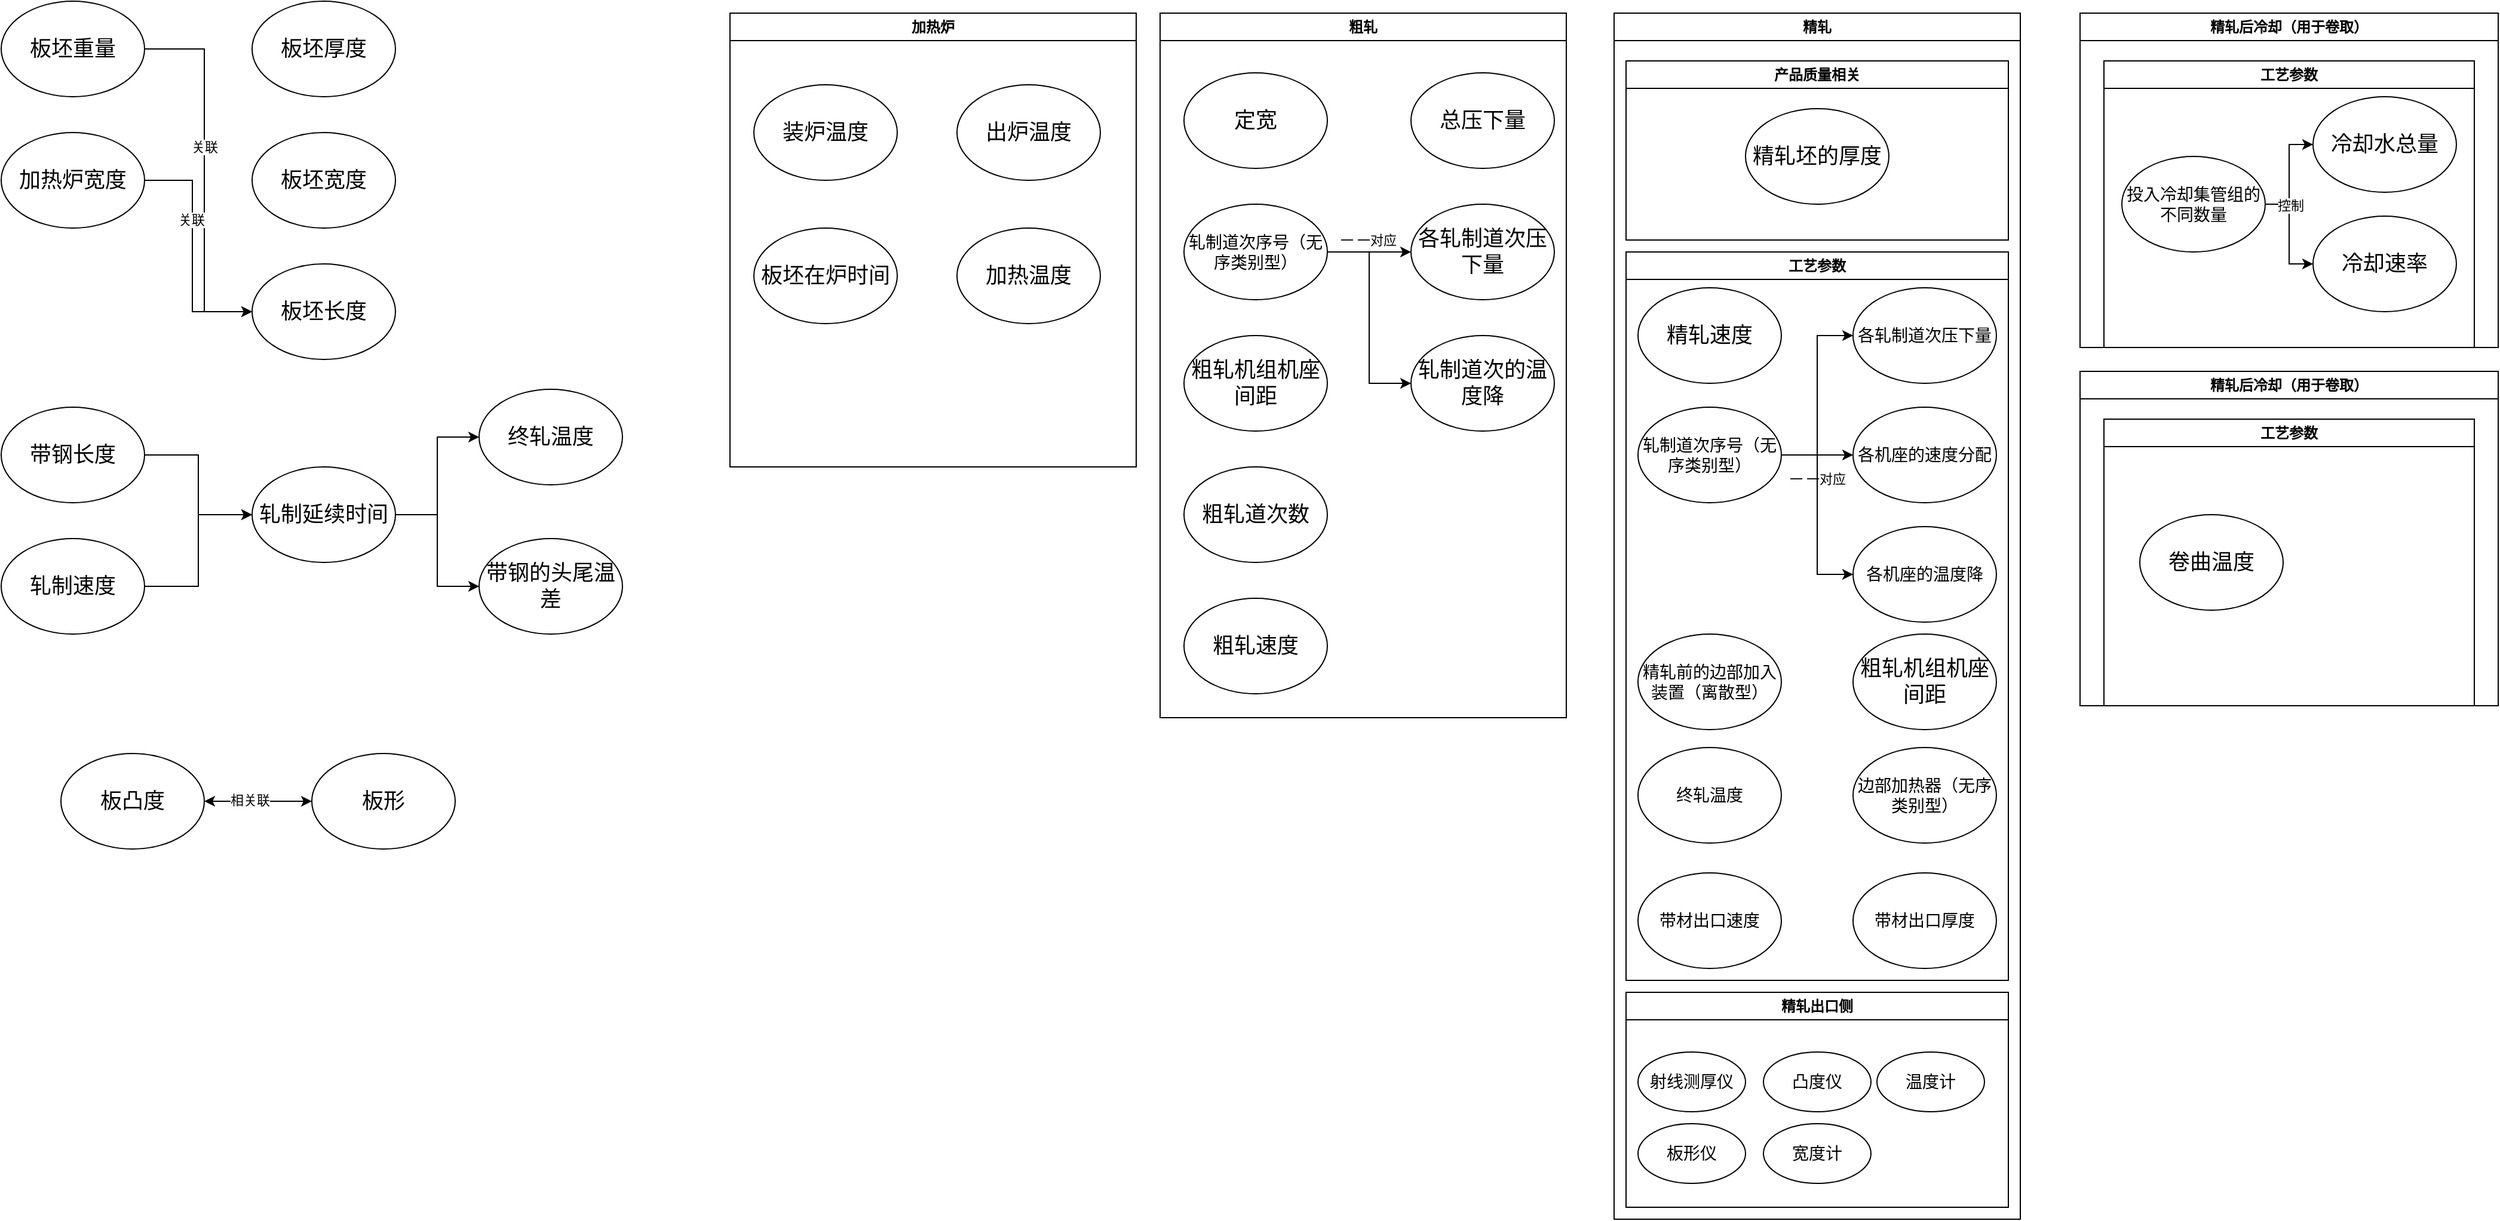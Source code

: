<mxfile version="21.5.2" type="github">
  <diagram name="Page-1" id="42789a77-a242-8287-6e28-9cd8cfd52e62">
    <mxGraphModel dx="875" dy="458" grid="1" gridSize="10" guides="1" tooltips="1" connect="1" arrows="1" fold="1" page="1" pageScale="1" pageWidth="1100" pageHeight="850" background="none" math="0" shadow="0">
      <root>
        <mxCell id="0" />
        <mxCell id="1" parent="0" />
        <mxCell id="tU_RkVk5_5bCf6Fj4NFK-24" style="edgeStyle=orthogonalEdgeStyle;rounded=0;orthogonalLoop=1;jettySize=auto;html=1;exitX=1;exitY=0.5;exitDx=0;exitDy=0;entryX=0;entryY=0.5;entryDx=0;entryDy=0;" parent="1" source="tU_RkVk5_5bCf6Fj4NFK-1" target="tU_RkVk5_5bCf6Fj4NFK-6" edge="1">
          <mxGeometry relative="1" as="geometry">
            <Array as="points">
              <mxPoint x="250" y="140" />
              <mxPoint x="250" y="360" />
            </Array>
          </mxGeometry>
        </mxCell>
        <mxCell id="tU_RkVk5_5bCf6Fj4NFK-35" value="关联" style="edgeLabel;html=1;align=center;verticalAlign=middle;resizable=0;points=[];" parent="tU_RkVk5_5bCf6Fj4NFK-24" vertex="1" connectable="0">
          <mxGeometry x="-0.15" relative="1" as="geometry">
            <mxPoint as="offset" />
          </mxGeometry>
        </mxCell>
        <mxCell id="tU_RkVk5_5bCf6Fj4NFK-1" value="&lt;font style=&quot;font-size: 18px;&quot;&gt;板坯重量&lt;/font&gt;" style="ellipse;whiteSpace=wrap;html=1;" parent="1" vertex="1">
          <mxGeometry x="80" y="100" width="120" height="80" as="geometry" />
        </mxCell>
        <mxCell id="tU_RkVk5_5bCf6Fj4NFK-25" style="edgeStyle=orthogonalEdgeStyle;rounded=0;orthogonalLoop=1;jettySize=auto;html=1;exitX=1;exitY=0.5;exitDx=0;exitDy=0;entryX=0;entryY=0.5;entryDx=0;entryDy=0;" parent="1" source="tU_RkVk5_5bCf6Fj4NFK-2" target="tU_RkVk5_5bCf6Fj4NFK-6" edge="1">
          <mxGeometry relative="1" as="geometry">
            <Array as="points">
              <mxPoint x="240" y="250" />
              <mxPoint x="240" y="360" />
            </Array>
          </mxGeometry>
        </mxCell>
        <mxCell id="MrxemqDh9cEqvJGh6Go7-3" value="关联" style="edgeLabel;html=1;align=center;verticalAlign=middle;resizable=0;points=[];" vertex="1" connectable="0" parent="tU_RkVk5_5bCf6Fj4NFK-25">
          <mxGeometry x="-0.268" y="-1" relative="1" as="geometry">
            <mxPoint as="offset" />
          </mxGeometry>
        </mxCell>
        <mxCell id="tU_RkVk5_5bCf6Fj4NFK-2" value="&lt;span style=&quot;font-size: 18px;&quot;&gt;加热炉宽度&lt;/span&gt;" style="ellipse;whiteSpace=wrap;html=1;" parent="1" vertex="1">
          <mxGeometry x="80" y="210" width="120" height="80" as="geometry" />
        </mxCell>
        <mxCell id="tU_RkVk5_5bCf6Fj4NFK-4" value="&lt;font style=&quot;font-size: 18px;&quot;&gt;板坯厚度&lt;/font&gt;" style="ellipse;whiteSpace=wrap;html=1;" parent="1" vertex="1">
          <mxGeometry x="290" y="100" width="120" height="80" as="geometry" />
        </mxCell>
        <mxCell id="tU_RkVk5_5bCf6Fj4NFK-5" value="&lt;font style=&quot;font-size: 18px;&quot;&gt;板坯宽度&lt;/font&gt;" style="ellipse;whiteSpace=wrap;html=1;" parent="1" vertex="1">
          <mxGeometry x="290" y="210" width="120" height="80" as="geometry" />
        </mxCell>
        <mxCell id="tU_RkVk5_5bCf6Fj4NFK-6" value="&lt;font style=&quot;font-size: 18px;&quot;&gt;板坯长度&lt;/font&gt;" style="ellipse;whiteSpace=wrap;html=1;" parent="1" vertex="1">
          <mxGeometry x="290" y="320" width="120" height="80" as="geometry" />
        </mxCell>
        <mxCell id="tU_RkVk5_5bCf6Fj4NFK-20" style="edgeStyle=orthogonalEdgeStyle;rounded=0;orthogonalLoop=1;jettySize=auto;html=1;exitX=1;exitY=0.5;exitDx=0;exitDy=0;entryX=0;entryY=0.5;entryDx=0;entryDy=0;" parent="1" source="tU_RkVk5_5bCf6Fj4NFK-8" target="tU_RkVk5_5bCf6Fj4NFK-10" edge="1">
          <mxGeometry relative="1" as="geometry" />
        </mxCell>
        <mxCell id="tU_RkVk5_5bCf6Fj4NFK-8" value="&lt;span style=&quot;font-size: 18px;&quot;&gt;带钢长度&lt;/span&gt;" style="ellipse;whiteSpace=wrap;html=1;" parent="1" vertex="1">
          <mxGeometry x="80" y="440" width="120" height="80" as="geometry" />
        </mxCell>
        <mxCell id="tU_RkVk5_5bCf6Fj4NFK-21" style="edgeStyle=orthogonalEdgeStyle;rounded=0;orthogonalLoop=1;jettySize=auto;html=1;exitX=1;exitY=0.5;exitDx=0;exitDy=0;entryX=0;entryY=0.5;entryDx=0;entryDy=0;" parent="1" source="tU_RkVk5_5bCf6Fj4NFK-9" target="tU_RkVk5_5bCf6Fj4NFK-10" edge="1">
          <mxGeometry relative="1" as="geometry" />
        </mxCell>
        <mxCell id="tU_RkVk5_5bCf6Fj4NFK-9" value="&lt;span style=&quot;font-size: 18px;&quot;&gt;轧制速度&lt;/span&gt;" style="ellipse;whiteSpace=wrap;html=1;" parent="1" vertex="1">
          <mxGeometry x="80" y="550" width="120" height="80" as="geometry" />
        </mxCell>
        <mxCell id="tU_RkVk5_5bCf6Fj4NFK-22" style="edgeStyle=orthogonalEdgeStyle;rounded=0;orthogonalLoop=1;jettySize=auto;html=1;exitX=1;exitY=0.5;exitDx=0;exitDy=0;entryX=0;entryY=0.5;entryDx=0;entryDy=0;" parent="1" source="tU_RkVk5_5bCf6Fj4NFK-10" target="tU_RkVk5_5bCf6Fj4NFK-12" edge="1">
          <mxGeometry relative="1" as="geometry" />
        </mxCell>
        <mxCell id="tU_RkVk5_5bCf6Fj4NFK-23" style="edgeStyle=orthogonalEdgeStyle;rounded=0;orthogonalLoop=1;jettySize=auto;html=1;exitX=1;exitY=0.5;exitDx=0;exitDy=0;entryX=0;entryY=0.5;entryDx=0;entryDy=0;" parent="1" source="tU_RkVk5_5bCf6Fj4NFK-10" target="tU_RkVk5_5bCf6Fj4NFK-11" edge="1">
          <mxGeometry relative="1" as="geometry" />
        </mxCell>
        <mxCell id="tU_RkVk5_5bCf6Fj4NFK-10" value="&lt;font style=&quot;font-size: 18px;&quot;&gt;轧制延续时间&lt;/font&gt;" style="ellipse;whiteSpace=wrap;html=1;" parent="1" vertex="1">
          <mxGeometry x="290" y="490" width="120" height="80" as="geometry" />
        </mxCell>
        <mxCell id="tU_RkVk5_5bCf6Fj4NFK-11" value="&lt;font style=&quot;font-size: 18px;&quot;&gt;带钢的头尾温差&lt;/font&gt;" style="ellipse;whiteSpace=wrap;html=1;" parent="1" vertex="1">
          <mxGeometry x="480" y="550" width="120" height="80" as="geometry" />
        </mxCell>
        <mxCell id="tU_RkVk5_5bCf6Fj4NFK-12" value="&lt;font style=&quot;font-size: 18px;&quot;&gt;终轧温度&lt;/font&gt;" style="ellipse;whiteSpace=wrap;html=1;" parent="1" vertex="1">
          <mxGeometry x="480" y="425" width="120" height="80" as="geometry" />
        </mxCell>
        <mxCell id="tU_RkVk5_5bCf6Fj4NFK-19" value="加热炉" style="swimlane;whiteSpace=wrap;html=1;startSize=23;" parent="1" vertex="1">
          <mxGeometry x="690" y="110" width="340" height="380" as="geometry" />
        </mxCell>
        <mxCell id="tU_RkVk5_5bCf6Fj4NFK-13" value="&lt;font style=&quot;font-size: 18px;&quot;&gt;装炉温度&lt;/font&gt;" style="ellipse;whiteSpace=wrap;html=1;" parent="tU_RkVk5_5bCf6Fj4NFK-19" vertex="1">
          <mxGeometry x="20" y="60" width="120" height="80" as="geometry" />
        </mxCell>
        <mxCell id="tU_RkVk5_5bCf6Fj4NFK-26" value="&lt;font style=&quot;font-size: 18px;&quot;&gt;出炉温度&lt;/font&gt;" style="ellipse;whiteSpace=wrap;html=1;" parent="tU_RkVk5_5bCf6Fj4NFK-19" vertex="1">
          <mxGeometry x="190" y="60" width="120" height="80" as="geometry" />
        </mxCell>
        <mxCell id="tU_RkVk5_5bCf6Fj4NFK-27" value="&lt;font style=&quot;font-size: 18px;&quot;&gt;板坯在炉时间&lt;/font&gt;" style="ellipse;whiteSpace=wrap;html=1;" parent="tU_RkVk5_5bCf6Fj4NFK-19" vertex="1">
          <mxGeometry x="20" y="180" width="120" height="80" as="geometry" />
        </mxCell>
        <mxCell id="MrxemqDh9cEqvJGh6Go7-1" value="&lt;font style=&quot;font-size: 18px;&quot;&gt;加热温度&lt;/font&gt;" style="ellipse;whiteSpace=wrap;html=1;" vertex="1" parent="tU_RkVk5_5bCf6Fj4NFK-19">
          <mxGeometry x="190" y="180" width="120" height="80" as="geometry" />
        </mxCell>
        <mxCell id="tU_RkVk5_5bCf6Fj4NFK-28" value="粗轧" style="swimlane;whiteSpace=wrap;html=1;startSize=23;" parent="1" vertex="1">
          <mxGeometry x="1050" y="110" width="340" height="590" as="geometry" />
        </mxCell>
        <mxCell id="tU_RkVk5_5bCf6Fj4NFK-29" value="&lt;font style=&quot;font-size: 18px;&quot;&gt;定宽&lt;/font&gt;" style="ellipse;whiteSpace=wrap;html=1;" parent="tU_RkVk5_5bCf6Fj4NFK-28" vertex="1">
          <mxGeometry x="20" y="50" width="120" height="80" as="geometry" />
        </mxCell>
        <mxCell id="MrxemqDh9cEqvJGh6Go7-83" style="edgeStyle=orthogonalEdgeStyle;rounded=0;orthogonalLoop=1;jettySize=auto;html=1;exitX=1;exitY=0.5;exitDx=0;exitDy=0;entryX=0;entryY=0.5;entryDx=0;entryDy=0;" edge="1" parent="tU_RkVk5_5bCf6Fj4NFK-28" source="tU_RkVk5_5bCf6Fj4NFK-32" target="MrxemqDh9cEqvJGh6Go7-82">
          <mxGeometry relative="1" as="geometry" />
        </mxCell>
        <mxCell id="tU_RkVk5_5bCf6Fj4NFK-32" value="&lt;font style=&quot;font-size: 14px;&quot;&gt;轧制道次序号（无序类别型）&lt;/font&gt;" style="ellipse;whiteSpace=wrap;html=1;" parent="tU_RkVk5_5bCf6Fj4NFK-28" vertex="1">
          <mxGeometry x="20" y="160" width="120" height="80" as="geometry" />
        </mxCell>
        <mxCell id="tU_RkVk5_5bCf6Fj4NFK-33" value="&lt;font style=&quot;font-size: 18px;&quot;&gt;各轧制道次压下量&lt;/font&gt;" style="ellipse;whiteSpace=wrap;html=1;" parent="tU_RkVk5_5bCf6Fj4NFK-28" vertex="1">
          <mxGeometry x="210" y="160" width="120" height="80" as="geometry" />
        </mxCell>
        <mxCell id="tU_RkVk5_5bCf6Fj4NFK-41" value="&lt;font style=&quot;font-size: 18px;&quot;&gt;粗轧机组机座间距&lt;/font&gt;" style="ellipse;whiteSpace=wrap;html=1;" parent="tU_RkVk5_5bCf6Fj4NFK-28" vertex="1">
          <mxGeometry x="20" y="270" width="120" height="80" as="geometry" />
        </mxCell>
        <mxCell id="MrxemqDh9cEqvJGh6Go7-22" style="edgeStyle=orthogonalEdgeStyle;rounded=0;orthogonalLoop=1;jettySize=auto;html=1;entryX=0;entryY=0.5;entryDx=0;entryDy=0;exitX=1;exitY=0.5;exitDx=0;exitDy=0;" edge="1" parent="tU_RkVk5_5bCf6Fj4NFK-28" source="tU_RkVk5_5bCf6Fj4NFK-32" target="tU_RkVk5_5bCf6Fj4NFK-33">
          <mxGeometry relative="1" as="geometry">
            <mxPoint x="150" y="230" as="sourcePoint" />
            <mxPoint x="205" y="194.5" as="targetPoint" />
          </mxGeometry>
        </mxCell>
        <mxCell id="MrxemqDh9cEqvJGh6Go7-23" value="一 一对应" style="edgeLabel;html=1;align=center;verticalAlign=middle;resizable=0;points=[];" vertex="1" connectable="0" parent="MrxemqDh9cEqvJGh6Go7-22">
          <mxGeometry x="-0.04" y="1" relative="1" as="geometry">
            <mxPoint y="-9" as="offset" />
          </mxGeometry>
        </mxCell>
        <mxCell id="MrxemqDh9cEqvJGh6Go7-79" value="&lt;span style=&quot;font-size: 18px;&quot;&gt;粗轧速度&lt;/span&gt;" style="ellipse;whiteSpace=wrap;html=1;" vertex="1" parent="tU_RkVk5_5bCf6Fj4NFK-28">
          <mxGeometry x="20" y="490" width="120" height="80" as="geometry" />
        </mxCell>
        <mxCell id="MrxemqDh9cEqvJGh6Go7-80" value="&lt;span style=&quot;font-size: 18px;&quot;&gt;总压下量&lt;/span&gt;" style="ellipse;whiteSpace=wrap;html=1;" vertex="1" parent="tU_RkVk5_5bCf6Fj4NFK-28">
          <mxGeometry x="210" y="50" width="120" height="80" as="geometry" />
        </mxCell>
        <mxCell id="MrxemqDh9cEqvJGh6Go7-81" value="&lt;span style=&quot;font-size: 18px;&quot;&gt;粗轧道次数&lt;/span&gt;" style="ellipse;whiteSpace=wrap;html=1;" vertex="1" parent="tU_RkVk5_5bCf6Fj4NFK-28">
          <mxGeometry x="20" y="380" width="120" height="80" as="geometry" />
        </mxCell>
        <mxCell id="MrxemqDh9cEqvJGh6Go7-82" value="&lt;span style=&quot;font-size: 18px;&quot;&gt;轧制道次的温度降&lt;/span&gt;" style="ellipse;whiteSpace=wrap;html=1;" vertex="1" parent="tU_RkVk5_5bCf6Fj4NFK-28">
          <mxGeometry x="210" y="270" width="120" height="80" as="geometry" />
        </mxCell>
        <mxCell id="MrxemqDh9cEqvJGh6Go7-9" value="精轧" style="swimlane;whiteSpace=wrap;html=1;startSize=23;" vertex="1" parent="1">
          <mxGeometry x="1430" y="110" width="340" height="1010" as="geometry" />
        </mxCell>
        <mxCell id="MrxemqDh9cEqvJGh6Go7-37" value="精轧出口侧" style="swimlane;whiteSpace=wrap;html=1;" vertex="1" parent="MrxemqDh9cEqvJGh6Go7-9">
          <mxGeometry x="10" y="820" width="320" height="180" as="geometry" />
        </mxCell>
        <mxCell id="MrxemqDh9cEqvJGh6Go7-38" value="&lt;font style=&quot;font-size: 14px;&quot;&gt;射线测厚仪&lt;/font&gt;" style="ellipse;whiteSpace=wrap;html=1;" vertex="1" parent="MrxemqDh9cEqvJGh6Go7-37">
          <mxGeometry x="10" y="50" width="90" height="50" as="geometry" />
        </mxCell>
        <mxCell id="MrxemqDh9cEqvJGh6Go7-51" value="&lt;font style=&quot;font-size: 14px;&quot;&gt;凸度仪&lt;/font&gt;" style="ellipse;whiteSpace=wrap;html=1;" vertex="1" parent="MrxemqDh9cEqvJGh6Go7-37">
          <mxGeometry x="115" y="50" width="90" height="50" as="geometry" />
        </mxCell>
        <mxCell id="MrxemqDh9cEqvJGh6Go7-52" value="&lt;font style=&quot;font-size: 14px;&quot;&gt;板形仪&lt;/font&gt;" style="ellipse;whiteSpace=wrap;html=1;" vertex="1" parent="MrxemqDh9cEqvJGh6Go7-37">
          <mxGeometry x="10" y="110" width="90" height="50" as="geometry" />
        </mxCell>
        <mxCell id="MrxemqDh9cEqvJGh6Go7-53" value="&lt;font style=&quot;font-size: 14px;&quot;&gt;宽度计&lt;/font&gt;" style="ellipse;whiteSpace=wrap;html=1;" vertex="1" parent="MrxemqDh9cEqvJGh6Go7-37">
          <mxGeometry x="115" y="110" width="90" height="50" as="geometry" />
        </mxCell>
        <mxCell id="MrxemqDh9cEqvJGh6Go7-54" value="&lt;font style=&quot;font-size: 14px;&quot;&gt;温度计&lt;/font&gt;" style="ellipse;whiteSpace=wrap;html=1;" vertex="1" parent="MrxemqDh9cEqvJGh6Go7-37">
          <mxGeometry x="210" y="50" width="90" height="50" as="geometry" />
        </mxCell>
        <mxCell id="MrxemqDh9cEqvJGh6Go7-56" value="产品质量相关" style="swimlane;whiteSpace=wrap;html=1;" vertex="1" parent="MrxemqDh9cEqvJGh6Go7-9">
          <mxGeometry x="10" y="40" width="320" height="150" as="geometry" />
        </mxCell>
        <mxCell id="MrxemqDh9cEqvJGh6Go7-14" value="&lt;span style=&quot;font-size: 18px;&quot;&gt;精轧坯的厚度&lt;/span&gt;" style="ellipse;whiteSpace=wrap;html=1;" vertex="1" parent="MrxemqDh9cEqvJGh6Go7-56">
          <mxGeometry x="100" y="40" width="120" height="80" as="geometry" />
        </mxCell>
        <mxCell id="MrxemqDh9cEqvJGh6Go7-57" value="工艺参数" style="swimlane;whiteSpace=wrap;html=1;" vertex="1" parent="MrxemqDh9cEqvJGh6Go7-9">
          <mxGeometry x="10" y="200" width="320" height="610" as="geometry" />
        </mxCell>
        <mxCell id="MrxemqDh9cEqvJGh6Go7-10" value="&lt;span style=&quot;font-size: 18px;&quot;&gt;精轧速度&lt;/span&gt;" style="ellipse;whiteSpace=wrap;html=1;" vertex="1" parent="MrxemqDh9cEqvJGh6Go7-57">
          <mxGeometry x="10" y="30" width="120" height="80" as="geometry" />
        </mxCell>
        <mxCell id="MrxemqDh9cEqvJGh6Go7-12" value="&lt;font style=&quot;font-size: 14px;&quot;&gt;各轧制道次压下量&lt;/font&gt;" style="ellipse;whiteSpace=wrap;html=1;" vertex="1" parent="MrxemqDh9cEqvJGh6Go7-57">
          <mxGeometry x="190" y="30" width="120" height="80" as="geometry" />
        </mxCell>
        <mxCell id="MrxemqDh9cEqvJGh6Go7-13" value="&lt;font style=&quot;font-size: 18px;&quot;&gt;粗轧机组机座间距&lt;/font&gt;" style="ellipse;whiteSpace=wrap;html=1;" vertex="1" parent="MrxemqDh9cEqvJGh6Go7-57">
          <mxGeometry x="190" y="320" width="120" height="80" as="geometry" />
        </mxCell>
        <mxCell id="MrxemqDh9cEqvJGh6Go7-86" style="edgeStyle=orthogonalEdgeStyle;rounded=0;orthogonalLoop=1;jettySize=auto;html=1;exitX=1;exitY=0.5;exitDx=0;exitDy=0;entryX=0;entryY=0.5;entryDx=0;entryDy=0;" edge="1" parent="MrxemqDh9cEqvJGh6Go7-57" source="MrxemqDh9cEqvJGh6Go7-11" target="MrxemqDh9cEqvJGh6Go7-84">
          <mxGeometry relative="1" as="geometry" />
        </mxCell>
        <mxCell id="MrxemqDh9cEqvJGh6Go7-89" value="一 一对应" style="edgeLabel;html=1;align=center;verticalAlign=middle;resizable=0;points=[];" vertex="1" connectable="0" parent="MrxemqDh9cEqvJGh6Go7-86">
          <mxGeometry x="0.2" y="-1" relative="1" as="geometry">
            <mxPoint x="-6" y="19" as="offset" />
          </mxGeometry>
        </mxCell>
        <mxCell id="MrxemqDh9cEqvJGh6Go7-87" style="edgeStyle=orthogonalEdgeStyle;rounded=0;orthogonalLoop=1;jettySize=auto;html=1;exitX=1;exitY=0.5;exitDx=0;exitDy=0;entryX=0;entryY=0.5;entryDx=0;entryDy=0;" edge="1" parent="MrxemqDh9cEqvJGh6Go7-57" source="MrxemqDh9cEqvJGh6Go7-11" target="MrxemqDh9cEqvJGh6Go7-12">
          <mxGeometry relative="1" as="geometry" />
        </mxCell>
        <mxCell id="MrxemqDh9cEqvJGh6Go7-88" style="edgeStyle=orthogonalEdgeStyle;rounded=0;orthogonalLoop=1;jettySize=auto;html=1;exitX=1;exitY=0.5;exitDx=0;exitDy=0;entryX=0;entryY=0.5;entryDx=0;entryDy=0;" edge="1" parent="MrxemqDh9cEqvJGh6Go7-57" source="MrxemqDh9cEqvJGh6Go7-11" target="MrxemqDh9cEqvJGh6Go7-85">
          <mxGeometry relative="1" as="geometry" />
        </mxCell>
        <mxCell id="MrxemqDh9cEqvJGh6Go7-11" value="&lt;font style=&quot;font-size: 14px;&quot;&gt;轧制道次序号（无序类别型）&lt;/font&gt;" style="ellipse;whiteSpace=wrap;html=1;" vertex="1" parent="MrxemqDh9cEqvJGh6Go7-57">
          <mxGeometry x="10" y="130" width="120" height="80" as="geometry" />
        </mxCell>
        <mxCell id="MrxemqDh9cEqvJGh6Go7-17" value="&lt;font style=&quot;font-size: 14px;&quot;&gt;精轧前的边部加入装置（离散型）&lt;/font&gt;" style="ellipse;whiteSpace=wrap;html=1;" vertex="1" parent="MrxemqDh9cEqvJGh6Go7-57">
          <mxGeometry x="10" y="320" width="120" height="80" as="geometry" />
        </mxCell>
        <mxCell id="MrxemqDh9cEqvJGh6Go7-24" value="&lt;font style=&quot;font-size: 14px;&quot;&gt;边部加热器（无序类别型）&lt;/font&gt;" style="ellipse;whiteSpace=wrap;html=1;" vertex="1" parent="MrxemqDh9cEqvJGh6Go7-57">
          <mxGeometry x="190" y="415" width="120" height="80" as="geometry" />
        </mxCell>
        <mxCell id="MrxemqDh9cEqvJGh6Go7-34" value="&lt;font style=&quot;font-size: 14px;&quot;&gt;终轧温度&lt;/font&gt;" style="ellipse;whiteSpace=wrap;html=1;" vertex="1" parent="MrxemqDh9cEqvJGh6Go7-57">
          <mxGeometry x="10" y="415" width="120" height="80" as="geometry" />
        </mxCell>
        <mxCell id="MrxemqDh9cEqvJGh6Go7-84" value="&lt;font style=&quot;font-size: 14px;&quot;&gt;各机座的速度分配&lt;/font&gt;" style="ellipse;whiteSpace=wrap;html=1;" vertex="1" parent="MrxemqDh9cEqvJGh6Go7-57">
          <mxGeometry x="190" y="130" width="120" height="80" as="geometry" />
        </mxCell>
        <mxCell id="MrxemqDh9cEqvJGh6Go7-85" value="&lt;font style=&quot;font-size: 14px;&quot;&gt;各机座的温度降&lt;/font&gt;" style="ellipse;whiteSpace=wrap;html=1;" vertex="1" parent="MrxemqDh9cEqvJGh6Go7-57">
          <mxGeometry x="190" y="230" width="120" height="80" as="geometry" />
        </mxCell>
        <mxCell id="MrxemqDh9cEqvJGh6Go7-90" value="&lt;font style=&quot;font-size: 14px;&quot;&gt;带材出口速度&lt;/font&gt;" style="ellipse;whiteSpace=wrap;html=1;" vertex="1" parent="MrxemqDh9cEqvJGh6Go7-57">
          <mxGeometry x="10" y="520" width="120" height="80" as="geometry" />
        </mxCell>
        <mxCell id="MrxemqDh9cEqvJGh6Go7-91" value="&lt;font style=&quot;font-size: 14px;&quot;&gt;带材出口厚度&lt;/font&gt;" style="ellipse;whiteSpace=wrap;html=1;" vertex="1" parent="MrxemqDh9cEqvJGh6Go7-57">
          <mxGeometry x="190" y="520" width="120" height="80" as="geometry" />
        </mxCell>
        <mxCell id="MrxemqDh9cEqvJGh6Go7-18" value="&lt;font style=&quot;font-size: 18px;&quot;&gt;板凸度&lt;/font&gt;" style="ellipse;whiteSpace=wrap;html=1;" vertex="1" parent="1">
          <mxGeometry x="130" y="730" width="120" height="80" as="geometry" />
        </mxCell>
        <mxCell id="MrxemqDh9cEqvJGh6Go7-19" value="&lt;font style=&quot;font-size: 18px;&quot;&gt;板形&lt;/font&gt;" style="ellipse;whiteSpace=wrap;html=1;" vertex="1" parent="1">
          <mxGeometry x="340" y="730" width="120" height="80" as="geometry" />
        </mxCell>
        <mxCell id="MrxemqDh9cEqvJGh6Go7-20" value="" style="endArrow=classic;startArrow=classic;html=1;rounded=0;entryX=0;entryY=0.5;entryDx=0;entryDy=0;exitX=1;exitY=0.5;exitDx=0;exitDy=0;" edge="1" parent="1" source="MrxemqDh9cEqvJGh6Go7-18" target="MrxemqDh9cEqvJGh6Go7-19">
          <mxGeometry width="50" height="50" relative="1" as="geometry">
            <mxPoint x="330" y="740" as="sourcePoint" />
            <mxPoint x="380" y="690" as="targetPoint" />
          </mxGeometry>
        </mxCell>
        <mxCell id="MrxemqDh9cEqvJGh6Go7-21" value="相关联" style="edgeLabel;html=1;align=center;verticalAlign=middle;resizable=0;points=[];" vertex="1" connectable="0" parent="MrxemqDh9cEqvJGh6Go7-20">
          <mxGeometry x="-0.16" y="1" relative="1" as="geometry">
            <mxPoint as="offset" />
          </mxGeometry>
        </mxCell>
        <mxCell id="MrxemqDh9cEqvJGh6Go7-55" value="精轧后冷却（用于卷取）" style="swimlane;whiteSpace=wrap;html=1;" vertex="1" parent="1">
          <mxGeometry x="1820" y="110" width="350" height="280" as="geometry" />
        </mxCell>
        <mxCell id="MrxemqDh9cEqvJGh6Go7-59" value="工艺参数" style="swimlane;whiteSpace=wrap;html=1;direction=east;" vertex="1" parent="MrxemqDh9cEqvJGh6Go7-55">
          <mxGeometry x="20" y="40" width="310" height="240" as="geometry" />
        </mxCell>
        <mxCell id="MrxemqDh9cEqvJGh6Go7-61" value="&lt;span style=&quot;font-size: 18px;&quot;&gt;冷却水总量&lt;/span&gt;" style="ellipse;whiteSpace=wrap;html=1;" vertex="1" parent="MrxemqDh9cEqvJGh6Go7-59">
          <mxGeometry x="175" y="30" width="120" height="80" as="geometry" />
        </mxCell>
        <mxCell id="MrxemqDh9cEqvJGh6Go7-63" value="&lt;font style=&quot;font-size: 18px;&quot;&gt;冷却速率&lt;/font&gt;" style="ellipse;whiteSpace=wrap;html=1;" vertex="1" parent="MrxemqDh9cEqvJGh6Go7-59">
          <mxGeometry x="175" y="130" width="120" height="80" as="geometry" />
        </mxCell>
        <mxCell id="MrxemqDh9cEqvJGh6Go7-67" style="edgeStyle=orthogonalEdgeStyle;rounded=0;orthogonalLoop=1;jettySize=auto;html=1;exitX=1;exitY=0.5;exitDx=0;exitDy=0;entryX=0;entryY=0.5;entryDx=0;entryDy=0;" edge="1" parent="MrxemqDh9cEqvJGh6Go7-59" source="MrxemqDh9cEqvJGh6Go7-64" target="MrxemqDh9cEqvJGh6Go7-61">
          <mxGeometry relative="1" as="geometry" />
        </mxCell>
        <mxCell id="MrxemqDh9cEqvJGh6Go7-68" style="edgeStyle=orthogonalEdgeStyle;rounded=0;orthogonalLoop=1;jettySize=auto;html=1;exitX=1;exitY=0.5;exitDx=0;exitDy=0;entryX=0;entryY=0.5;entryDx=0;entryDy=0;" edge="1" parent="MrxemqDh9cEqvJGh6Go7-59" source="MrxemqDh9cEqvJGh6Go7-64" target="MrxemqDh9cEqvJGh6Go7-63">
          <mxGeometry relative="1" as="geometry" />
        </mxCell>
        <mxCell id="MrxemqDh9cEqvJGh6Go7-69" value="控制" style="edgeLabel;html=1;align=center;verticalAlign=middle;resizable=0;points=[];" vertex="1" connectable="0" parent="MrxemqDh9cEqvJGh6Go7-68">
          <mxGeometry x="-0.538" y="1" relative="1" as="geometry">
            <mxPoint as="offset" />
          </mxGeometry>
        </mxCell>
        <mxCell id="MrxemqDh9cEqvJGh6Go7-64" value="&lt;font style=&quot;font-size: 14px;&quot;&gt;投入冷却集管组的不同数量&lt;/font&gt;" style="ellipse;whiteSpace=wrap;html=1;" vertex="1" parent="MrxemqDh9cEqvJGh6Go7-59">
          <mxGeometry x="15" y="80" width="120" height="80" as="geometry" />
        </mxCell>
        <mxCell id="MrxemqDh9cEqvJGh6Go7-71" value="精轧后冷却（用于卷取）" style="swimlane;whiteSpace=wrap;html=1;" vertex="1" parent="1">
          <mxGeometry x="1820" y="410" width="350" height="280" as="geometry" />
        </mxCell>
        <mxCell id="MrxemqDh9cEqvJGh6Go7-72" value="工艺参数" style="swimlane;whiteSpace=wrap;html=1;direction=east;" vertex="1" parent="MrxemqDh9cEqvJGh6Go7-71">
          <mxGeometry x="20" y="40" width="310" height="240" as="geometry" />
        </mxCell>
        <mxCell id="MrxemqDh9cEqvJGh6Go7-60" value="&lt;span style=&quot;font-size: 18px;&quot;&gt;卷曲温度&lt;/span&gt;" style="ellipse;whiteSpace=wrap;html=1;" vertex="1" parent="MrxemqDh9cEqvJGh6Go7-72">
          <mxGeometry x="30" y="80" width="120" height="80" as="geometry" />
        </mxCell>
      </root>
    </mxGraphModel>
  </diagram>
</mxfile>
